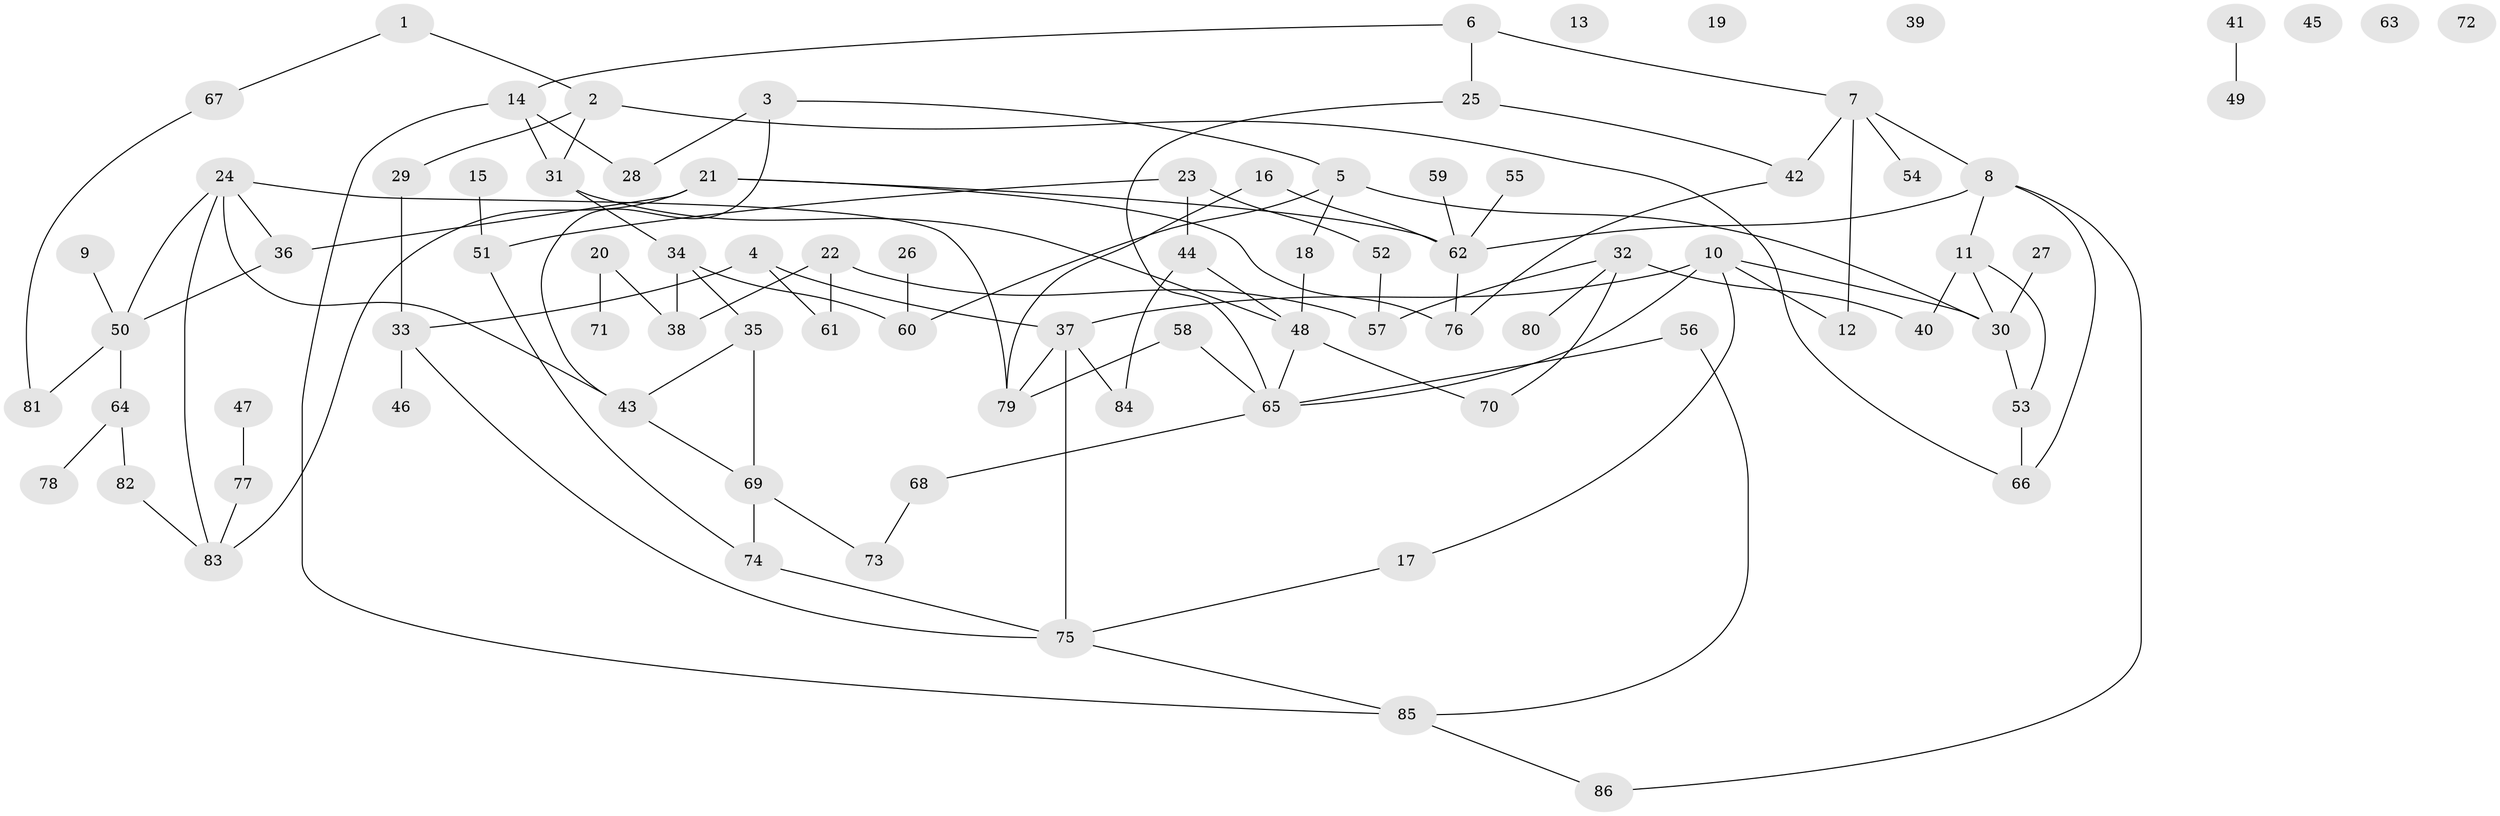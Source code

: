 // Generated by graph-tools (version 1.1) at 2025/33/03/09/25 02:33:52]
// undirected, 86 vertices, 114 edges
graph export_dot {
graph [start="1"]
  node [color=gray90,style=filled];
  1;
  2;
  3;
  4;
  5;
  6;
  7;
  8;
  9;
  10;
  11;
  12;
  13;
  14;
  15;
  16;
  17;
  18;
  19;
  20;
  21;
  22;
  23;
  24;
  25;
  26;
  27;
  28;
  29;
  30;
  31;
  32;
  33;
  34;
  35;
  36;
  37;
  38;
  39;
  40;
  41;
  42;
  43;
  44;
  45;
  46;
  47;
  48;
  49;
  50;
  51;
  52;
  53;
  54;
  55;
  56;
  57;
  58;
  59;
  60;
  61;
  62;
  63;
  64;
  65;
  66;
  67;
  68;
  69;
  70;
  71;
  72;
  73;
  74;
  75;
  76;
  77;
  78;
  79;
  80;
  81;
  82;
  83;
  84;
  85;
  86;
  1 -- 2;
  1 -- 67;
  2 -- 29;
  2 -- 31;
  2 -- 66;
  3 -- 5;
  3 -- 28;
  3 -- 43;
  4 -- 33;
  4 -- 37;
  4 -- 61;
  5 -- 18;
  5 -- 30;
  5 -- 60;
  6 -- 7;
  6 -- 14;
  6 -- 25;
  7 -- 8;
  7 -- 12;
  7 -- 42;
  7 -- 54;
  8 -- 11;
  8 -- 62;
  8 -- 66;
  8 -- 86;
  9 -- 50;
  10 -- 12;
  10 -- 17;
  10 -- 30;
  10 -- 37;
  10 -- 65;
  11 -- 30;
  11 -- 40;
  11 -- 53;
  14 -- 28;
  14 -- 31;
  14 -- 85;
  15 -- 51;
  16 -- 62;
  16 -- 79;
  17 -- 75;
  18 -- 48;
  20 -- 38;
  20 -- 71;
  21 -- 36;
  21 -- 62;
  21 -- 76;
  21 -- 83;
  22 -- 38;
  22 -- 57;
  22 -- 61;
  23 -- 44;
  23 -- 51;
  23 -- 52;
  24 -- 36;
  24 -- 43;
  24 -- 50;
  24 -- 79;
  24 -- 83;
  25 -- 42;
  25 -- 65;
  26 -- 60;
  27 -- 30;
  29 -- 33;
  30 -- 53;
  31 -- 34;
  31 -- 48;
  32 -- 40;
  32 -- 57;
  32 -- 70;
  32 -- 80;
  33 -- 46;
  33 -- 75;
  34 -- 35;
  34 -- 38;
  34 -- 60;
  35 -- 43;
  35 -- 69;
  36 -- 50;
  37 -- 75;
  37 -- 79;
  37 -- 84;
  41 -- 49;
  42 -- 76;
  43 -- 69;
  44 -- 48;
  44 -- 84;
  47 -- 77;
  48 -- 65;
  48 -- 70;
  50 -- 64;
  50 -- 81;
  51 -- 74;
  52 -- 57;
  53 -- 66;
  55 -- 62;
  56 -- 65;
  56 -- 85;
  58 -- 65;
  58 -- 79;
  59 -- 62;
  62 -- 76;
  64 -- 78;
  64 -- 82;
  65 -- 68;
  67 -- 81;
  68 -- 73;
  69 -- 73;
  69 -- 74;
  74 -- 75;
  75 -- 85;
  77 -- 83;
  82 -- 83;
  85 -- 86;
}
